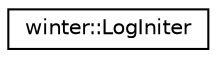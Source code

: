 digraph "类继承关系图"
{
 // LATEX_PDF_SIZE
  edge [fontname="Helvetica",fontsize="10",labelfontname="Helvetica",labelfontsize="10"];
  node [fontname="Helvetica",fontsize="10",shape=record];
  rankdir="LR";
  Node0 [label="winter::LogIniter",height=0.2,width=0.4,color="black", fillcolor="white", style="filled",URL="$structwinter_1_1LogIniter.html",tooltip=" "];
}
